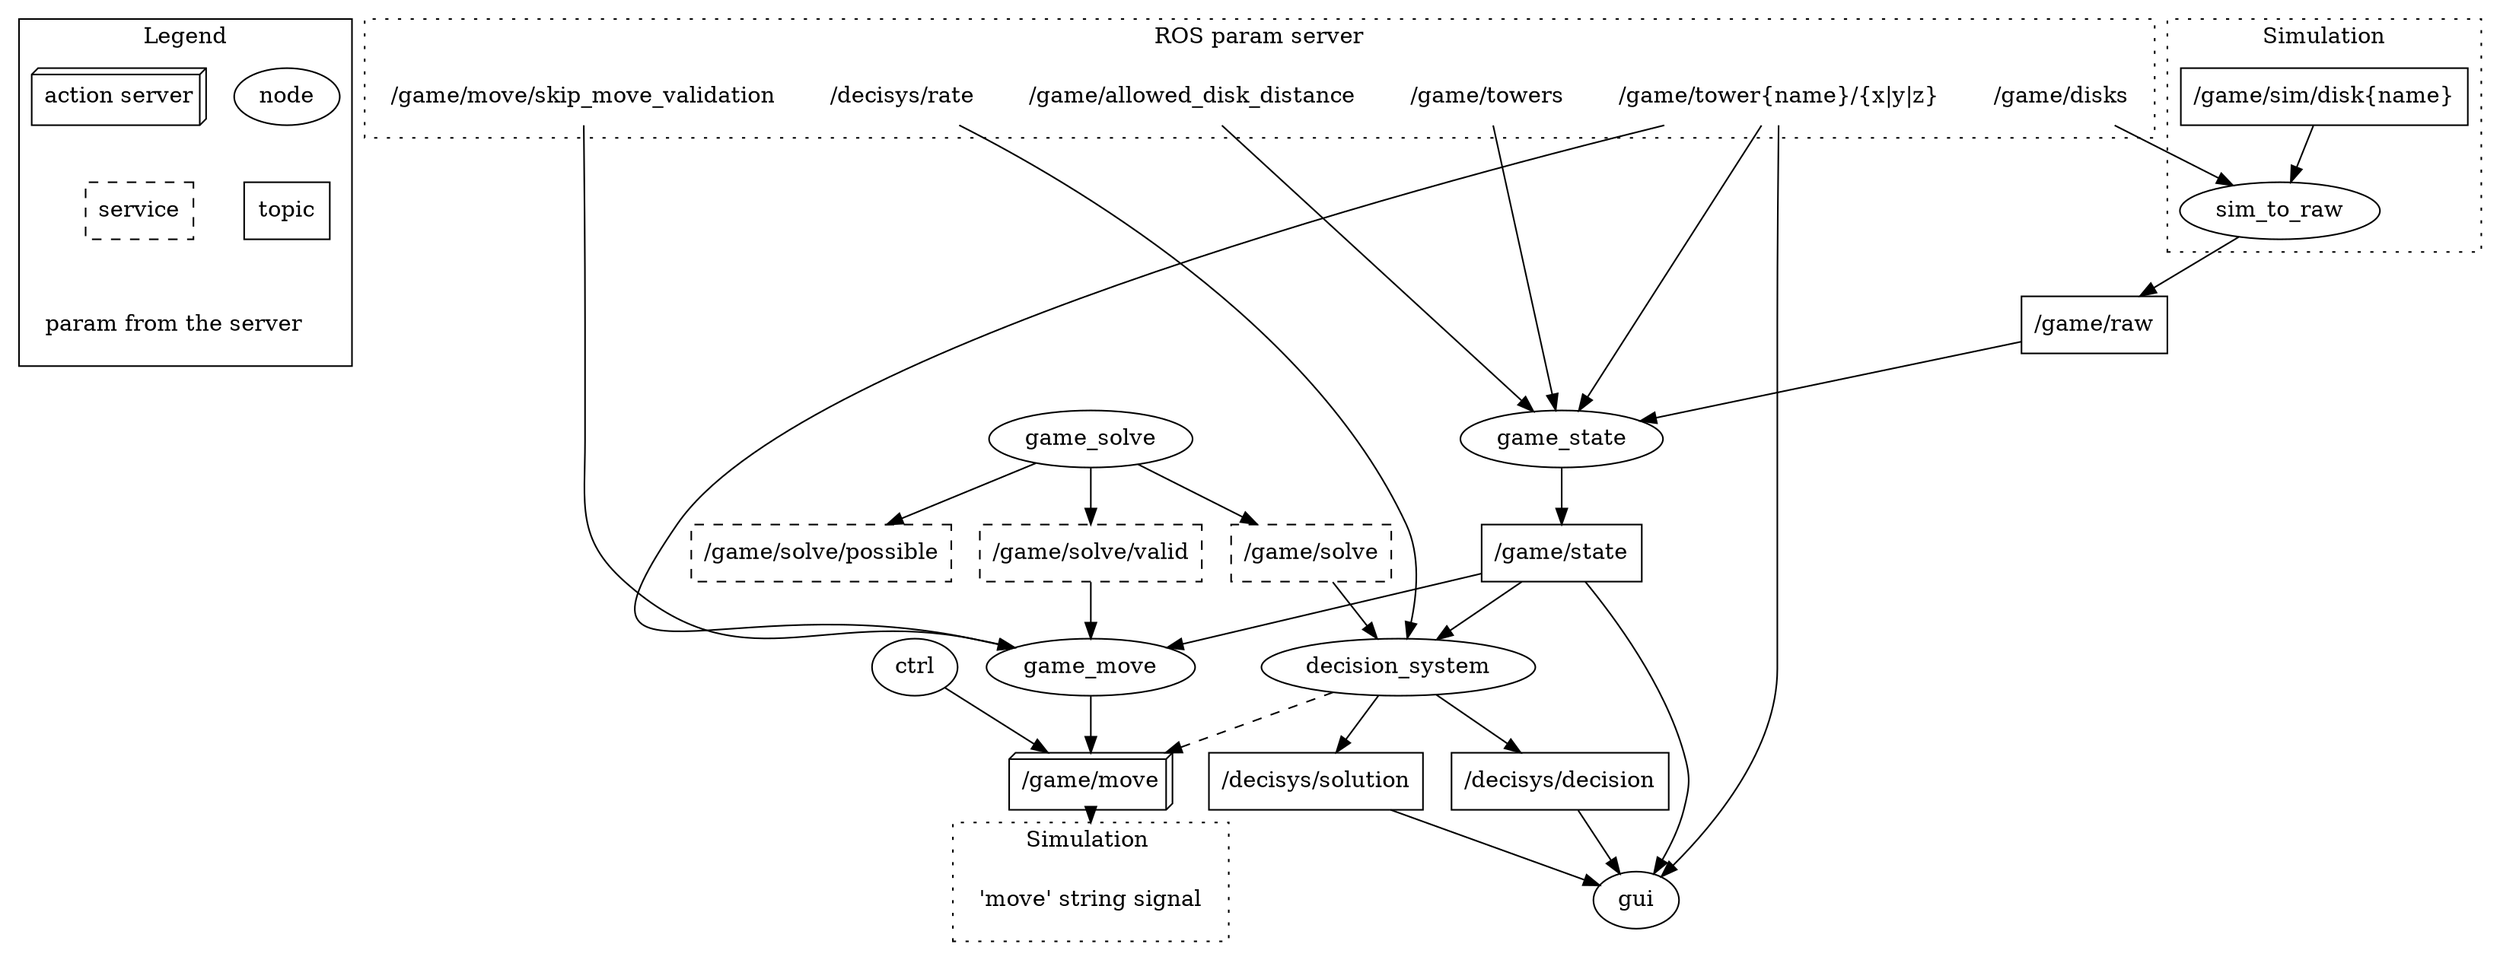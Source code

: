 ## === Legend
#  circles: nodes
#  solid boxes: topics
#  box3d: action server
#  dashed boxes: services
#  plaintext: param from the server

digraph G {
  compound=true;

  node [shape=ellipse];          "node";                  sim_to_raw;game_state;game_solve;game_move;decision_system;ctrl;gui;
  node [shape=box];              "topic";                 "/game/sim/disk{name}";"/game/raw";"/game/state";"/decisys/decision";"/decisys/solution";
  node [shape=box3d];            "action server";        "/game/move";
  node [shape=box style=dashed]; "service";               "/game/solve";"/game/solve/valid";"/game/solve/possible";
  node [shape=plaintext];        "param from the server"; "/decisys/rate";"/game/move/skip_move_validation";"/game/allowed_disk_distance";"/game/towers";"/game/disks";"/game/tower{name}/{x|y|z}";"'move' string signal";

## ---

  subgraph cluster_param {
    label="ROS param server";
    graph[style=dotted];

    "/decisys/rate";
    "/game/move/skip_move_validation";
    "/game/allowed_disk_distance";
    "/game/towers";
    "/game/disks";
    "/game/tower{name}/{x|y|z}";
  };

  subgraph cluster_sim {
    label="Simulation";
    graph[style=dotted];

    sim_to_raw;
    "/game/sim/disk{name}";
  };

  subgraph cluster_legend {
    label="Legend";

    "node" -> "topic" [style=invis];
    "action server" -> "service" -> "param from the server" [style=invis];
  };

  subgraph cluster_sim_ {
    label="Simulation ";
    graph[style=dotted];

    "'move' string signal";
  };

## ---

  sim_to_raw -> "/game/raw";

  game_state -> "/game/state";

  game_solve -> "/game/solve";
  game_solve -> "/game/solve/valid";
  game_solve -> "/game/solve/possible";

  game_move -> "/game/move";
  "/game/move" -> "'move' string signal" [lhead=cluster_sim_];

  decision_system -> "/decisys/decision";
  decision_system -> "/decisys/solution";
  decision_system -> "/game/move" [style=dashed];

## ---

  "/game/disks" -> sim_to_raw;
  "/game/sim/disk{name}" -> sim_to_raw;

  "/game/allowed_disk_distance" -> game_state;
  "/game/towers" -> game_state;
  "/game/tower{name}/{x|y|z}" -> game_state;
  "/game/raw" -> game_state;

  "/game/move/skip_move_validation" -> game_move;
  "/game/tower{name}/{x|y|z}" -> game_move;
  "/game/state" -> game_move;
  "/game/solve/valid" -> game_move;

  "/decisys/rate" -> decision_system;
  "/game/state" -> decision_system;
  "/game/solve" -> decision_system;

  ctrl -> "/game/move";

  "/game/tower{name}/{x|y|z}" -> gui;
  "/game/state" -> gui;
  "/decisys/decision" -> gui;
  "/decisys/solution" -> gui;
}
